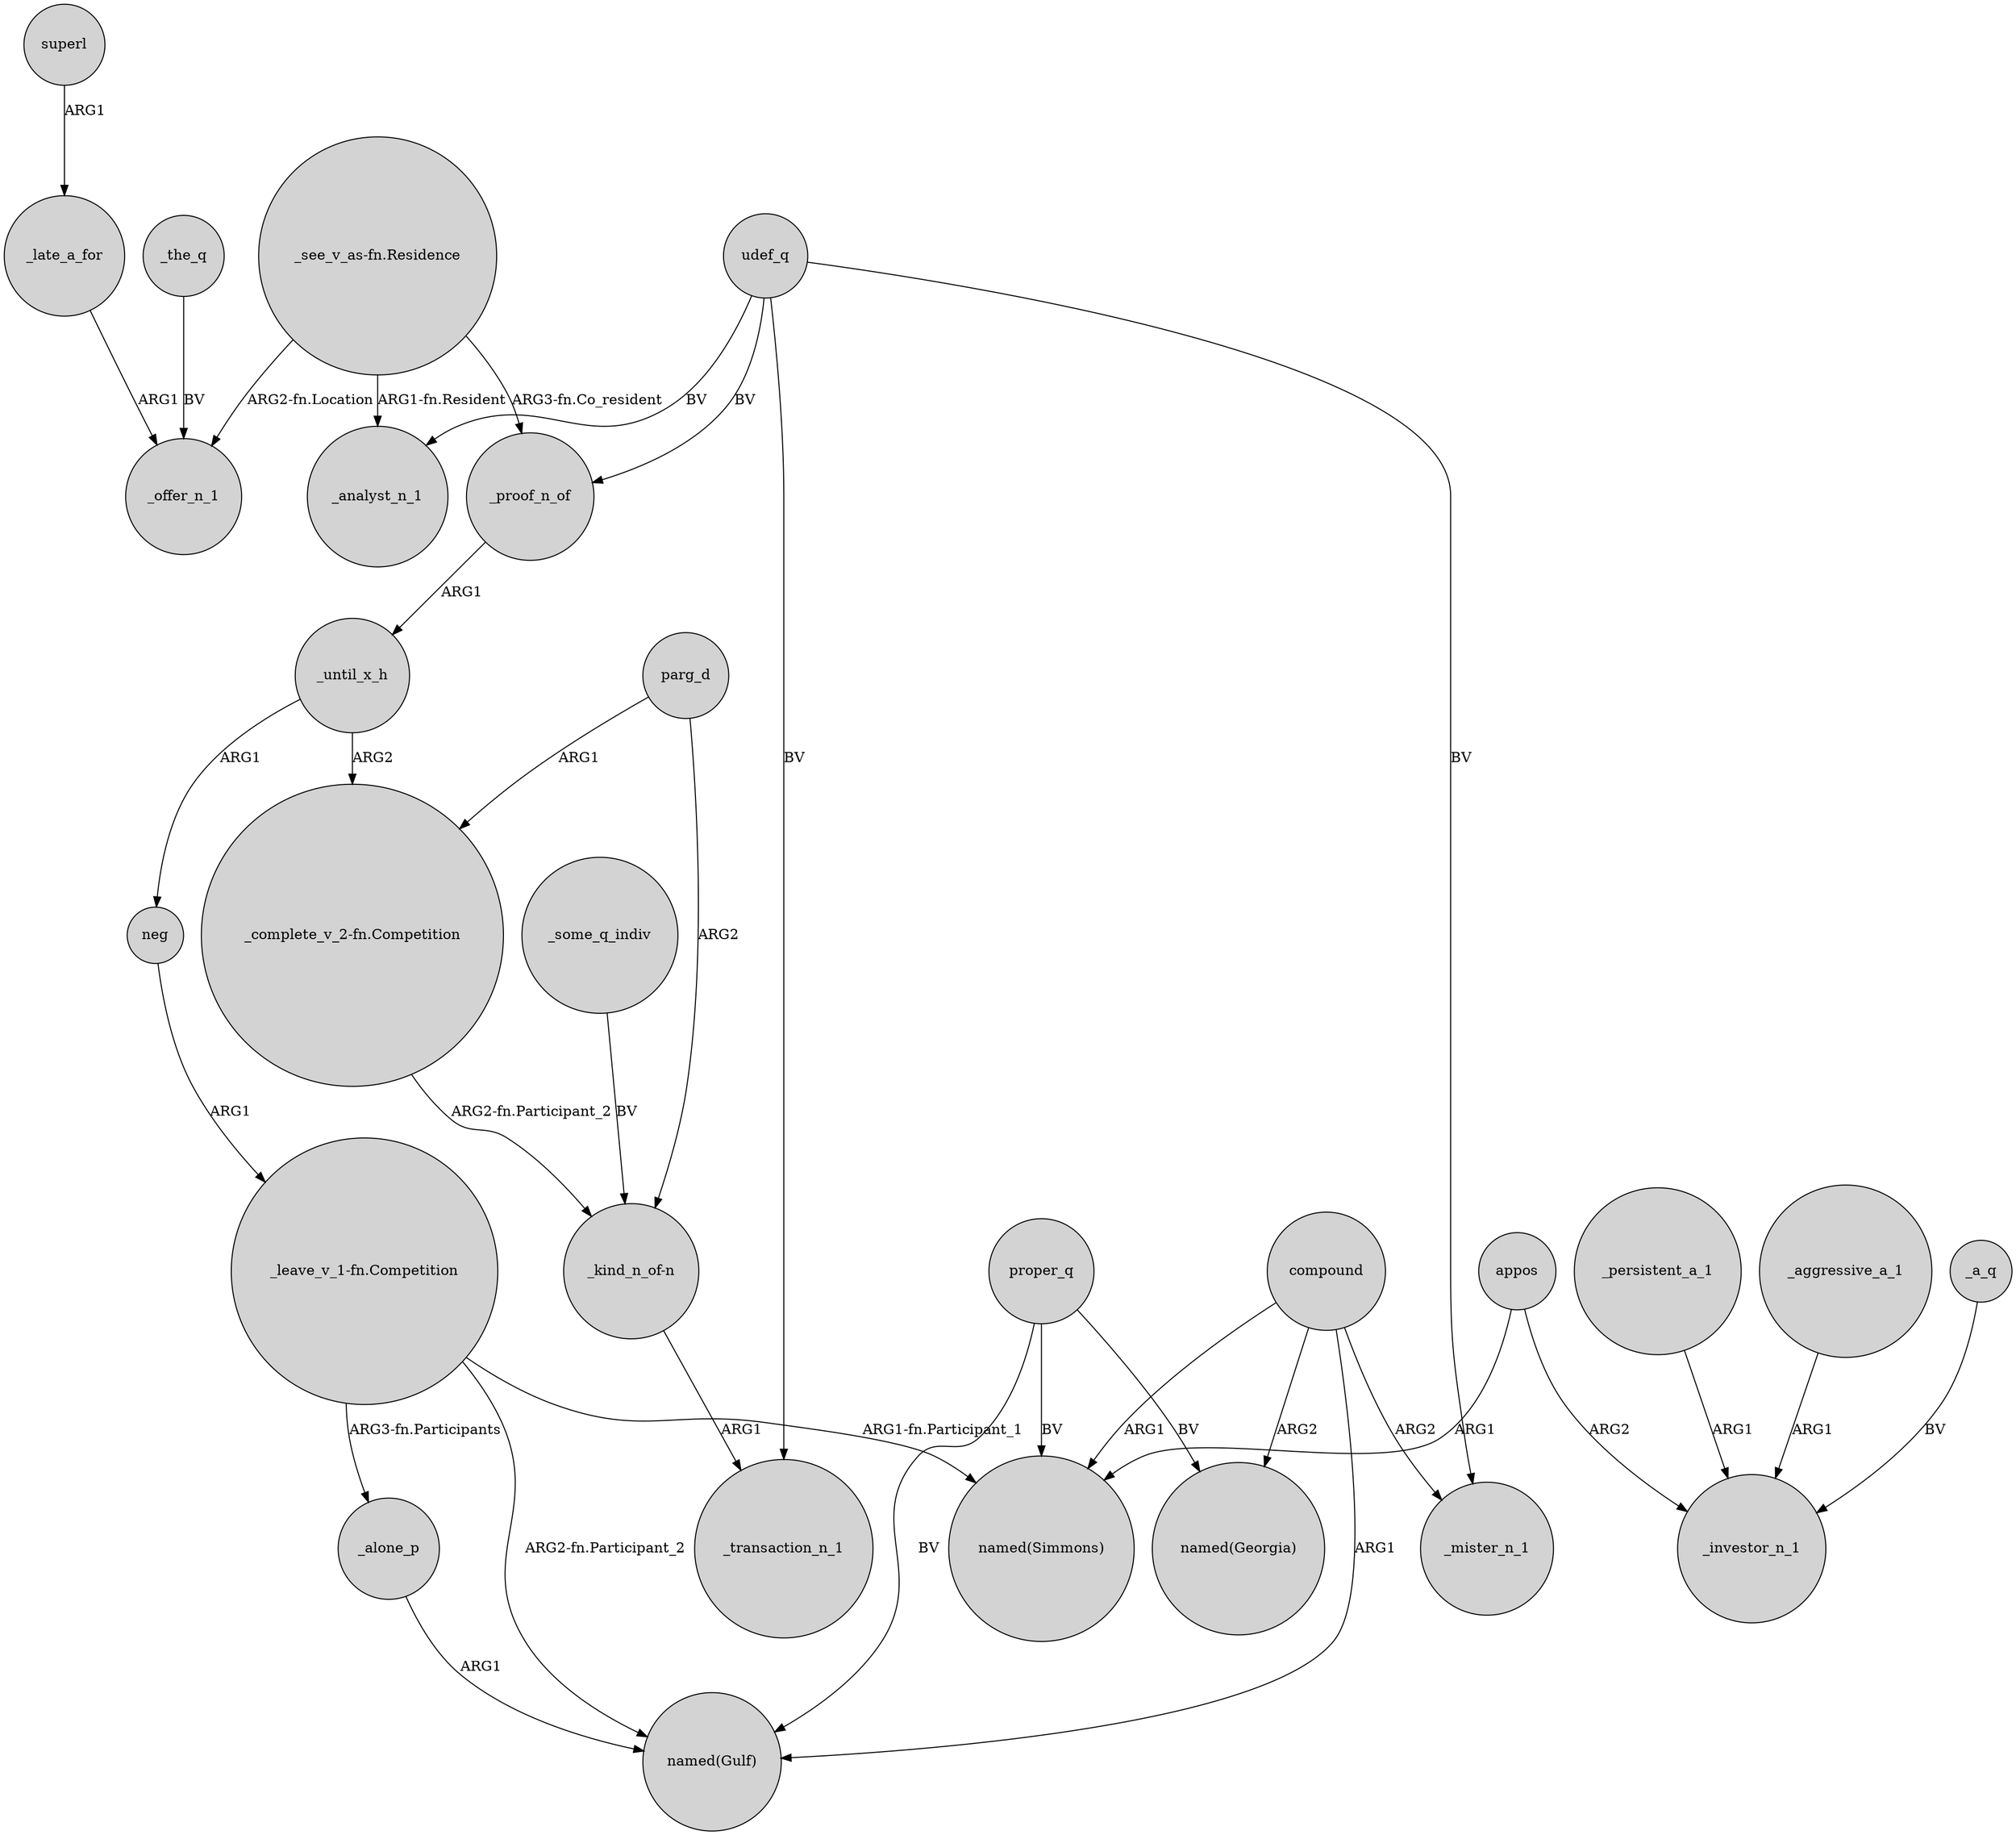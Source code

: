 digraph {
	node [shape=circle style=filled]
	superl -> _late_a_for [label=ARG1]
	"_complete_v_2-fn.Competition" -> "_kind_n_of-n" [label="ARG2-fn.Participant_2"]
	_proof_n_of -> _until_x_h [label=ARG1]
	udef_q -> _analyst_n_1 [label=BV]
	compound -> "named(Georgia)" [label=ARG2]
	"_see_v_as-fn.Residence" -> _analyst_n_1 [label="ARG1-fn.Resident"]
	udef_q -> _transaction_n_1 [label=BV]
	_until_x_h -> "_complete_v_2-fn.Competition" [label=ARG2]
	appos -> "named(Simmons)" [label=ARG1]
	"_kind_n_of-n" -> _transaction_n_1 [label=ARG1]
	compound -> "named(Simmons)" [label=ARG1]
	udef_q -> _mister_n_1 [label=BV]
	parg_d -> "_complete_v_2-fn.Competition" [label=ARG1]
	_a_q -> _investor_n_1 [label=BV]
	neg -> "_leave_v_1-fn.Competition" [label=ARG1]
	proper_q -> "named(Gulf)" [label=BV]
	"_leave_v_1-fn.Competition" -> "named(Simmons)" [label="ARG1-fn.Participant_1"]
	"_see_v_as-fn.Residence" -> _proof_n_of [label="ARG3-fn.Co_resident"]
	_until_x_h -> neg [label=ARG1]
	"_see_v_as-fn.Residence" -> _offer_n_1 [label="ARG2-fn.Location"]
	parg_d -> "_kind_n_of-n" [label=ARG2]
	compound -> "named(Gulf)" [label=ARG1]
	_some_q_indiv -> "_kind_n_of-n" [label=BV]
	compound -> _mister_n_1 [label=ARG2]
	"_leave_v_1-fn.Competition" -> "named(Gulf)" [label="ARG2-fn.Participant_2"]
	_the_q -> _offer_n_1 [label=BV]
	proper_q -> "named(Simmons)" [label=BV]
	"_leave_v_1-fn.Competition" -> _alone_p [label="ARG3-fn.Participants"]
	_alone_p -> "named(Gulf)" [label=ARG1]
	appos -> _investor_n_1 [label=ARG2]
	_persistent_a_1 -> _investor_n_1 [label=ARG1]
	proper_q -> "named(Georgia)" [label=BV]
	_aggressive_a_1 -> _investor_n_1 [label=ARG1]
	_late_a_for -> _offer_n_1 [label=ARG1]
	udef_q -> _proof_n_of [label=BV]
}
